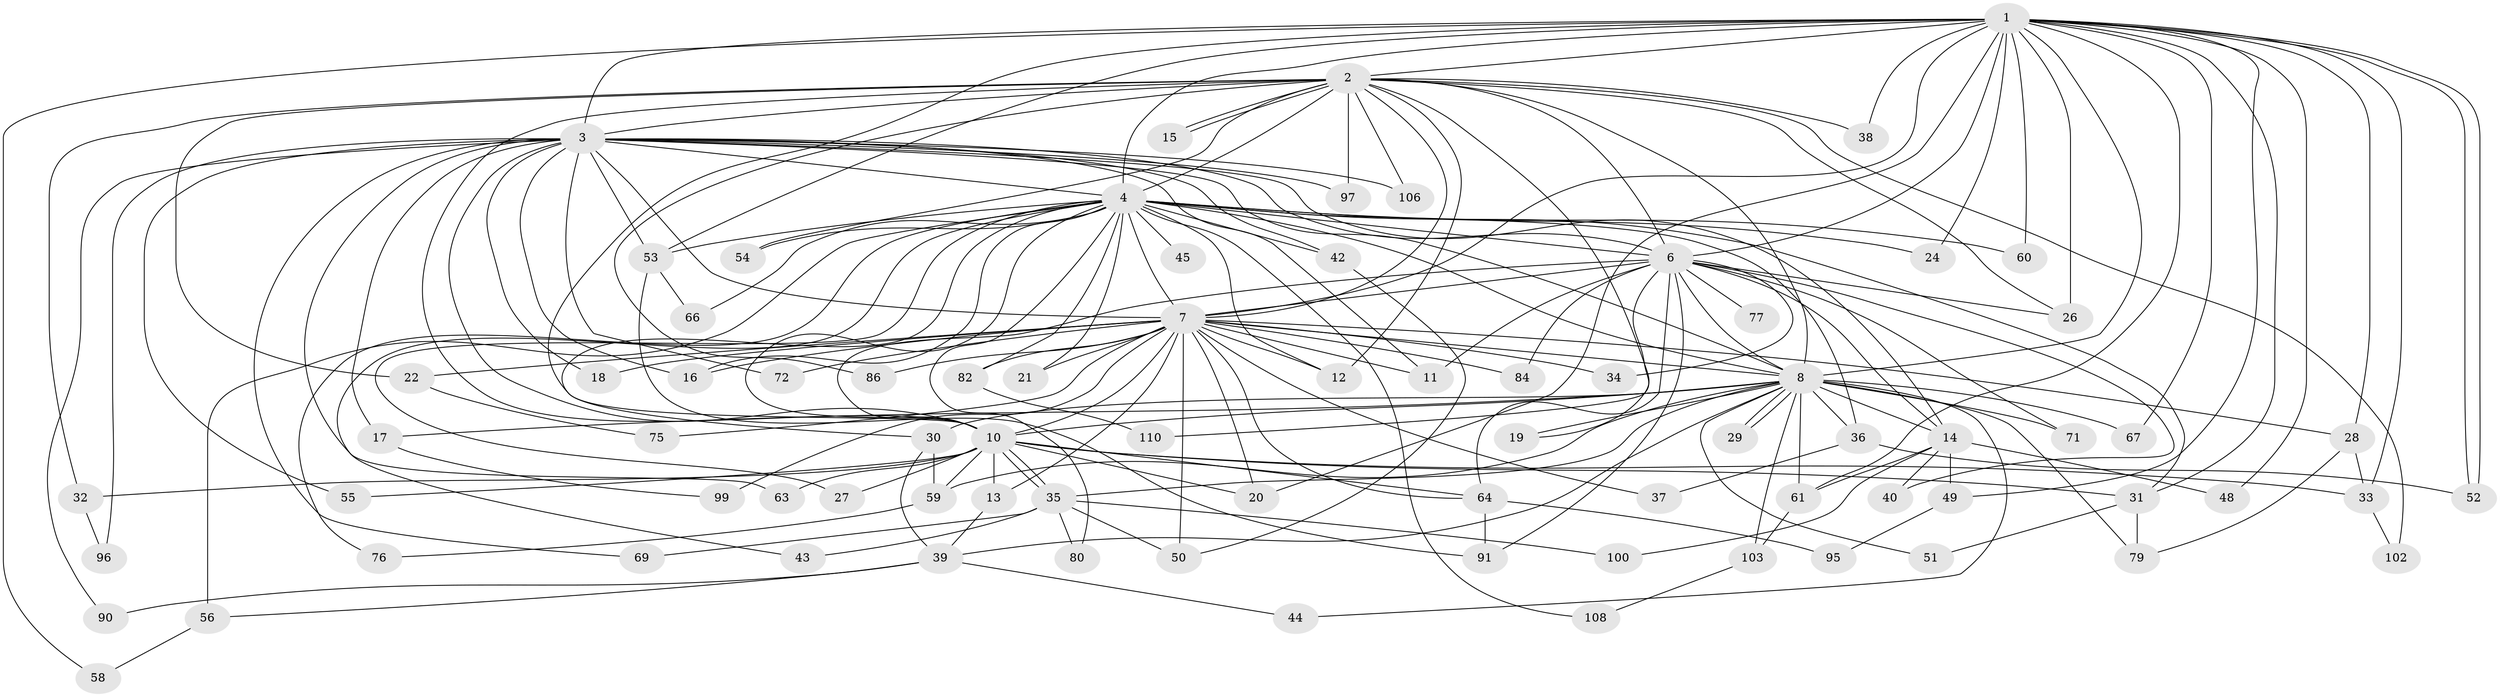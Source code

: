 // original degree distribution, {22: 0.02727272727272727, 23: 0.00909090909090909, 14: 0.00909090909090909, 19: 0.00909090909090909, 21: 0.00909090909090909, 30: 0.00909090909090909, 27: 0.00909090909090909, 20: 0.00909090909090909, 3: 0.21818181818181817, 8: 0.01818181818181818, 2: 0.5454545454545454, 5: 0.03636363636363636, 4: 0.08181818181818182, 6: 0.00909090909090909}
// Generated by graph-tools (version 1.1) at 2025/11/02/27/25 16:11:01]
// undirected, 80 vertices, 188 edges
graph export_dot {
graph [start="1"]
  node [color=gray90,style=filled];
  1 [super="+23"];
  2 [super="+81"];
  3 [super="+9"];
  4 [super="+5"];
  6 [super="+25"];
  7 [super="+101"];
  8 [super="+62"];
  10 [super="+57"];
  11 [super="+68"];
  12 [super="+78"];
  13 [super="+89"];
  14 [super="+88"];
  15;
  16 [super="+65"];
  17;
  18 [super="+105"];
  19;
  20;
  21;
  22 [super="+47"];
  24;
  26 [super="+92"];
  27;
  28;
  29;
  30;
  31 [super="+107"];
  32;
  33 [super="+41"];
  34;
  35 [super="+70"];
  36 [super="+93"];
  37;
  38;
  39 [super="+98"];
  40;
  42 [super="+46"];
  43;
  44;
  45;
  48;
  49;
  50;
  51;
  52;
  53 [super="+85"];
  54 [super="+73"];
  55;
  56;
  58;
  59 [super="+87"];
  60;
  61 [super="+94"];
  63;
  64 [super="+74"];
  66;
  67;
  69;
  71;
  72 [super="+104"];
  75;
  76;
  77;
  79 [super="+83"];
  80;
  82;
  84;
  86;
  90;
  91 [super="+109"];
  95;
  96;
  97;
  99;
  100;
  102;
  103;
  106;
  108;
  110;
  1 -- 2;
  1 -- 3 [weight=2];
  1 -- 4 [weight=2];
  1 -- 6;
  1 -- 7;
  1 -- 8;
  1 -- 10;
  1 -- 24;
  1 -- 28;
  1 -- 31;
  1 -- 38;
  1 -- 49;
  1 -- 52;
  1 -- 52;
  1 -- 58;
  1 -- 60;
  1 -- 61;
  1 -- 67;
  1 -- 48;
  1 -- 33;
  1 -- 20;
  1 -- 26;
  1 -- 53;
  2 -- 3 [weight=2];
  2 -- 4 [weight=2];
  2 -- 6;
  2 -- 7;
  2 -- 8 [weight=2];
  2 -- 10;
  2 -- 15;
  2 -- 15;
  2 -- 19;
  2 -- 22;
  2 -- 32;
  2 -- 38;
  2 -- 54;
  2 -- 86;
  2 -- 97;
  2 -- 102;
  2 -- 106;
  2 -- 26;
  2 -- 12;
  3 -- 4 [weight=4];
  3 -- 6 [weight=2];
  3 -- 7 [weight=2];
  3 -- 8 [weight=2];
  3 -- 10 [weight=2];
  3 -- 14;
  3 -- 42;
  3 -- 63;
  3 -- 96;
  3 -- 106;
  3 -- 69;
  3 -- 72;
  3 -- 11;
  3 -- 16;
  3 -- 17;
  3 -- 18;
  3 -- 90;
  3 -- 97;
  3 -- 53;
  3 -- 55;
  4 -- 6 [weight=2];
  4 -- 7 [weight=2];
  4 -- 8 [weight=2];
  4 -- 10 [weight=2];
  4 -- 12;
  4 -- 31;
  4 -- 36;
  4 -- 53;
  4 -- 56 [weight=2];
  4 -- 66;
  4 -- 80;
  4 -- 108;
  4 -- 76;
  4 -- 82;
  4 -- 21;
  4 -- 24;
  4 -- 27;
  4 -- 30;
  4 -- 42;
  4 -- 43;
  4 -- 45;
  4 -- 54 [weight=2];
  4 -- 60;
  4 -- 16;
  6 -- 7;
  6 -- 8 [weight=2];
  6 -- 10;
  6 -- 11;
  6 -- 26;
  6 -- 34;
  6 -- 40;
  6 -- 71;
  6 -- 77 [weight=2];
  6 -- 84;
  6 -- 91;
  6 -- 110;
  6 -- 14;
  6 -- 64;
  7 -- 8;
  7 -- 10;
  7 -- 12;
  7 -- 13;
  7 -- 16;
  7 -- 20;
  7 -- 21;
  7 -- 22;
  7 -- 28;
  7 -- 34;
  7 -- 37;
  7 -- 50;
  7 -- 64;
  7 -- 72 [weight=2];
  7 -- 75;
  7 -- 82;
  7 -- 84;
  7 -- 86;
  7 -- 99 [weight=2];
  7 -- 18;
  7 -- 11;
  8 -- 10 [weight=2];
  8 -- 14;
  8 -- 17;
  8 -- 19;
  8 -- 29;
  8 -- 29;
  8 -- 30;
  8 -- 36;
  8 -- 39;
  8 -- 44;
  8 -- 51;
  8 -- 59;
  8 -- 61;
  8 -- 67;
  8 -- 71;
  8 -- 35;
  8 -- 103;
  8 -- 79;
  10 -- 13;
  10 -- 20;
  10 -- 27;
  10 -- 32;
  10 -- 33;
  10 -- 35;
  10 -- 35;
  10 -- 55;
  10 -- 59;
  10 -- 63;
  10 -- 64;
  10 -- 31;
  13 -- 39;
  14 -- 40;
  14 -- 48;
  14 -- 49;
  14 -- 100;
  14 -- 61;
  17 -- 99;
  22 -- 75;
  28 -- 79;
  28 -- 33;
  30 -- 39;
  30 -- 59;
  31 -- 51;
  31 -- 79;
  32 -- 96;
  33 -- 102;
  35 -- 43;
  35 -- 69;
  35 -- 80;
  35 -- 100;
  35 -- 50;
  36 -- 37;
  36 -- 52;
  39 -- 44;
  39 -- 90;
  39 -- 56;
  42 -- 50;
  49 -- 95;
  53 -- 66;
  53 -- 91;
  56 -- 58;
  59 -- 76;
  61 -- 103;
  64 -- 95;
  64 -- 91;
  82 -- 110;
  103 -- 108;
}
